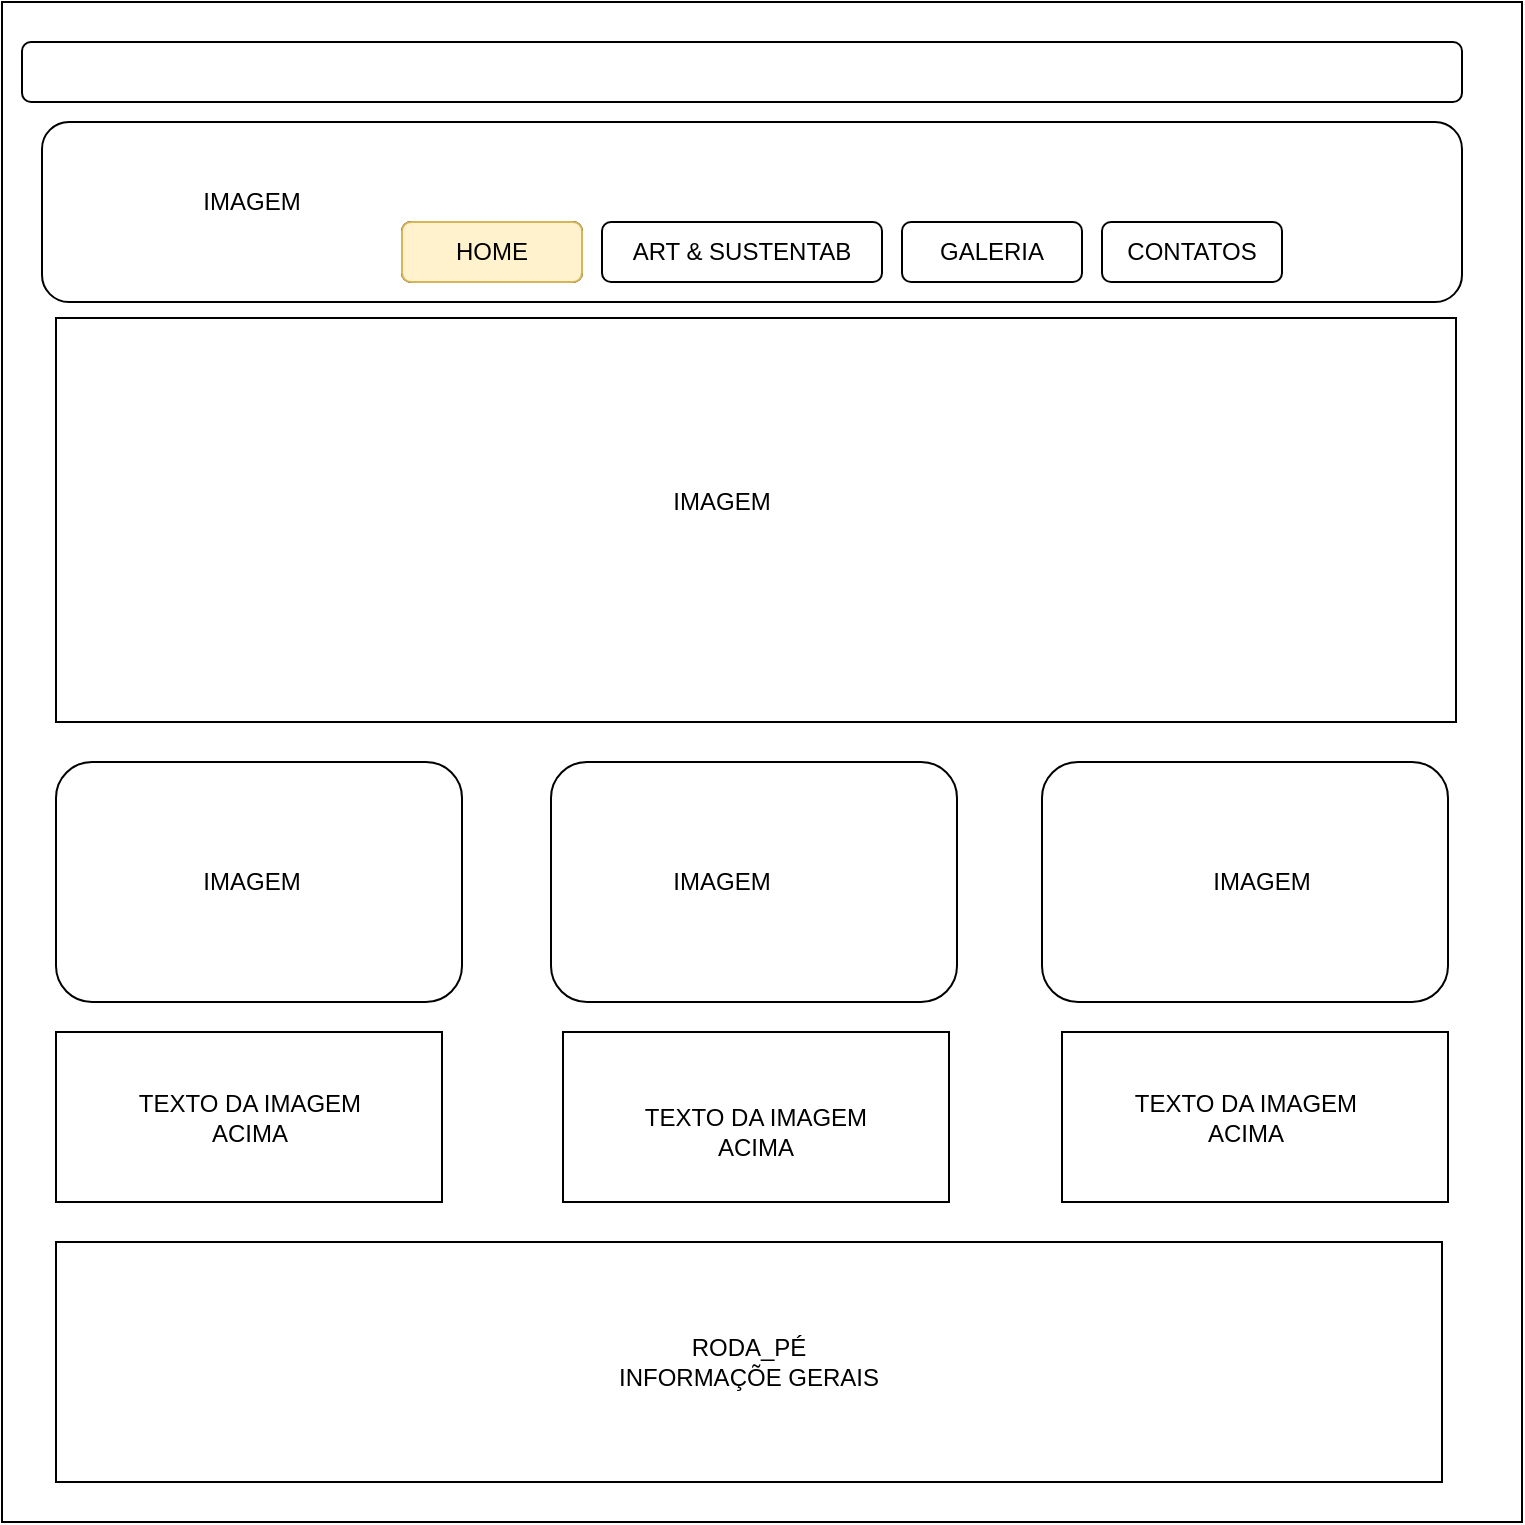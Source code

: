 <mxfile version="15.1.2" type="device"><diagram id="fH7XutLxFSQO2hZNjqun" name="Page-1"><mxGraphModel dx="1422" dy="794" grid="1" gridSize="10" guides="1" tooltips="1" connect="1" arrows="1" fold="1" page="1" pageScale="1" pageWidth="827" pageHeight="1169" math="0" shadow="0"><root><mxCell id="0"/><mxCell id="1" parent="0"/><mxCell id="XNYwWOja692VHSYXI0AF-1" value="" style="whiteSpace=wrap;html=1;aspect=fixed;" vertex="1" parent="1"><mxGeometry x="40" y="10" width="760" height="760" as="geometry"/></mxCell><mxCell id="XNYwWOja692VHSYXI0AF-2" value="" style="rounded=1;whiteSpace=wrap;html=1;" vertex="1" parent="1"><mxGeometry x="50" y="30" width="720" height="30" as="geometry"/></mxCell><mxCell id="XNYwWOja692VHSYXI0AF-3" value="" style="rounded=1;whiteSpace=wrap;html=1;" vertex="1" parent="1"><mxGeometry x="60" y="70" width="710" height="90" as="geometry"/></mxCell><mxCell id="XNYwWOja692VHSYXI0AF-4" value="IMAGEM" style="text;html=1;strokeColor=none;fillColor=none;align=center;verticalAlign=middle;whiteSpace=wrap;rounded=0;" vertex="1" parent="1"><mxGeometry x="90" y="100" width="150" height="20" as="geometry"/></mxCell><mxCell id="XNYwWOja692VHSYXI0AF-5" value="HOME" style="rounded=1;whiteSpace=wrap;html=1;" vertex="1" parent="1"><mxGeometry x="240" y="120" width="90" height="30" as="geometry"/></mxCell><mxCell id="XNYwWOja692VHSYXI0AF-6" value="HOME" style="rounded=1;whiteSpace=wrap;html=1;fillColor=#fff2cc;strokeColor=#d6b656;" vertex="1" parent="1"><mxGeometry x="240" y="120" width="90" height="30" as="geometry"/></mxCell><mxCell id="XNYwWOja692VHSYXI0AF-7" value="ART &amp;amp; SUSTENTAB" style="rounded=1;whiteSpace=wrap;html=1;" vertex="1" parent="1"><mxGeometry x="340" y="120" width="140" height="30" as="geometry"/></mxCell><mxCell id="XNYwWOja692VHSYXI0AF-8" value="GALERIA" style="rounded=1;whiteSpace=wrap;html=1;" vertex="1" parent="1"><mxGeometry x="490" y="120" width="90" height="30" as="geometry"/></mxCell><mxCell id="XNYwWOja692VHSYXI0AF-10" value="CONTATOS" style="rounded=1;whiteSpace=wrap;html=1;" vertex="1" parent="1"><mxGeometry x="590" y="120" width="90" height="30" as="geometry"/></mxCell><mxCell id="XNYwWOja692VHSYXI0AF-12" value="" style="rounded=0;whiteSpace=wrap;html=1;" vertex="1" parent="1"><mxGeometry x="67" y="168" width="700" height="202" as="geometry"/></mxCell><mxCell id="XNYwWOja692VHSYXI0AF-13" value="IMAGEM" style="text;html=1;strokeColor=none;fillColor=none;align=center;verticalAlign=middle;whiteSpace=wrap;rounded=0;" vertex="1" parent="1"><mxGeometry x="360" y="250" width="80" height="20" as="geometry"/></mxCell><mxCell id="XNYwWOja692VHSYXI0AF-14" value="" style="rounded=1;whiteSpace=wrap;html=1;" vertex="1" parent="1"><mxGeometry x="67" y="390" width="203" height="120" as="geometry"/></mxCell><mxCell id="XNYwWOja692VHSYXI0AF-15" value="" style="rounded=1;whiteSpace=wrap;html=1;" vertex="1" parent="1"><mxGeometry x="314.5" y="390" width="203" height="120" as="geometry"/></mxCell><mxCell id="XNYwWOja692VHSYXI0AF-16" value="" style="rounded=1;whiteSpace=wrap;html=1;" vertex="1" parent="1"><mxGeometry x="560" y="390" width="203" height="120" as="geometry"/></mxCell><mxCell id="XNYwWOja692VHSYXI0AF-17" value="IMAGEM" style="text;html=1;strokeColor=none;fillColor=none;align=center;verticalAlign=middle;whiteSpace=wrap;rounded=0;" vertex="1" parent="1"><mxGeometry x="360" y="440" width="80" height="20" as="geometry"/></mxCell><mxCell id="XNYwWOja692VHSYXI0AF-18" value="IMAGEM" style="text;html=1;strokeColor=none;fillColor=none;align=center;verticalAlign=middle;whiteSpace=wrap;rounded=0;" vertex="1" parent="1"><mxGeometry x="125" y="440" width="80" height="20" as="geometry"/></mxCell><mxCell id="XNYwWOja692VHSYXI0AF-19" value="IMAGEM" style="text;html=1;strokeColor=none;fillColor=none;align=center;verticalAlign=middle;whiteSpace=wrap;rounded=0;" vertex="1" parent="1"><mxGeometry x="630" y="440" width="80" height="20" as="geometry"/></mxCell><mxCell id="XNYwWOja692VHSYXI0AF-21" value="" style="rounded=0;whiteSpace=wrap;html=1;" vertex="1" parent="1"><mxGeometry x="67" y="525" width="193" height="85" as="geometry"/></mxCell><mxCell id="XNYwWOja692VHSYXI0AF-22" value="" style="rounded=0;whiteSpace=wrap;html=1;" vertex="1" parent="1"><mxGeometry x="320.5" y="525" width="193" height="85" as="geometry"/></mxCell><mxCell id="XNYwWOja692VHSYXI0AF-23" value="" style="rounded=0;whiteSpace=wrap;html=1;" vertex="1" parent="1"><mxGeometry x="570" y="525" width="193" height="85" as="geometry"/></mxCell><mxCell id="XNYwWOja692VHSYXI0AF-24" value="TEXTO DA IMAGEM ACIMA" style="text;html=1;strokeColor=none;fillColor=none;align=center;verticalAlign=middle;whiteSpace=wrap;rounded=0;" vertex="1" parent="1"><mxGeometry x="601.5" y="557.5" width="120" height="20" as="geometry"/></mxCell><mxCell id="XNYwWOja692VHSYXI0AF-25" value="TEXTO DA IMAGEM ACIMA" style="text;html=1;strokeColor=none;fillColor=none;align=center;verticalAlign=middle;whiteSpace=wrap;rounded=0;" vertex="1" parent="1"><mxGeometry x="103.5" y="557.5" width="120" height="20" as="geometry"/></mxCell><mxCell id="XNYwWOja692VHSYXI0AF-26" value="TEXTO DA IMAGEM ACIMA" style="text;html=1;strokeColor=none;fillColor=none;align=center;verticalAlign=middle;whiteSpace=wrap;rounded=0;" vertex="1" parent="1"><mxGeometry x="357" y="565" width="120" height="20" as="geometry"/></mxCell><mxCell id="XNYwWOja692VHSYXI0AF-28" value="RODA_PÉ&lt;br&gt;INFORMAÇÕE GERAIS" style="rounded=0;whiteSpace=wrap;html=1;" vertex="1" parent="1"><mxGeometry x="67" y="630" width="693" height="120" as="geometry"/></mxCell></root></mxGraphModel></diagram></mxfile>